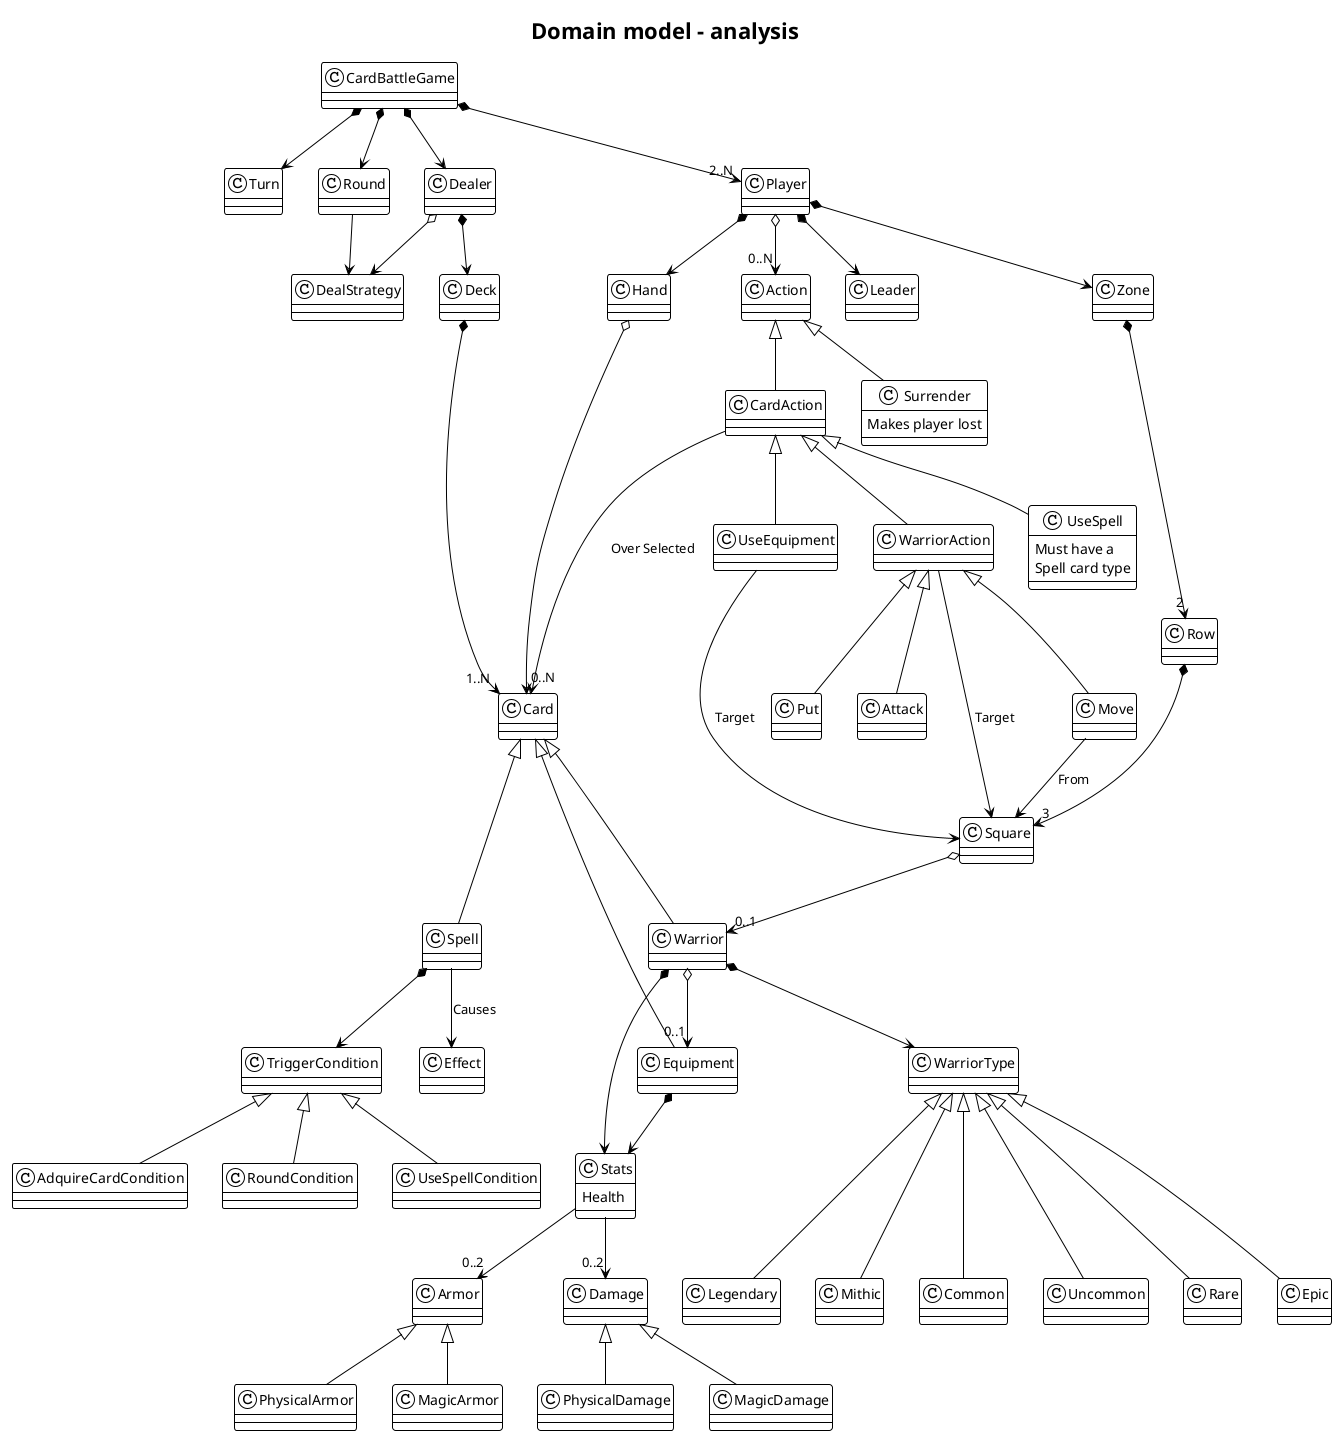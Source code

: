 @startuml
title "Domain model - analysis"
!theme plain

CardBattleGame *--> Turn
CardBattleGame *--> Round
CardBattleGame *--> "2..N" Player
CardBattleGame *--> Dealer

Round --> DealStrategy
Dealer o--> DealStrategy
Dealer *--> Deck
Deck *----> " 1..N" Card

Player *--> Leader
Player *--> Zone
Player *--> Hand

Zone *---> "2" Row
Row *--> "3" Square
Square o--> "0..1" Warrior
Hand o----> "0..N  " Card

Card <|--- Spell
Card <|--- Warrior
Card <|---- Equipment

Warrior *--> WarriorType
WarriorType <|--- Common
WarriorType <|--- Uncommon
WarriorType <|--- Rare
WarriorType <|--- Epic
WarriorType <|--- Legendary
WarriorType <|--- Mithic

Spell --> Effect : Causes
Spell *--> TriggerCondition
TriggerCondition <|-- RoundCondition
TriggerCondition <|-- UseSpellCondition
TriggerCondition <|-- AdquireCardCondition

Warrior o--> "0..1" Equipment
Warrior *--> Stats
Equipment *--> Stats

Stats --> "0..2" Armor
Armor <|-- PhysicalArmor
Armor <|-- MagicArmor
Stats --> "0..2" Damage
Damage <|-- PhysicalDamage
Damage <|-- MagicDamage

Player o--> "0..N" Action
Action <|-- CardAction
Action <|-- Surrender
CardAction ---> Card : Over Selected
CardAction <|-- UseSpell
CardAction <|-- UseEquipment
CardAction <|-- WarriorAction

UseEquipment ---> Square : Target
WarriorAction ---> Square : Target
WarriorAction <|-- Put
WarriorAction <|-- Move
WarriorAction <|-- Attack

Move --> Square : From

Class Stats {
 Health
}

Class UseSpell {
 Must have a 
 Spell card type
}

Class Surrender {
 Makes player lost
}
@enduml
